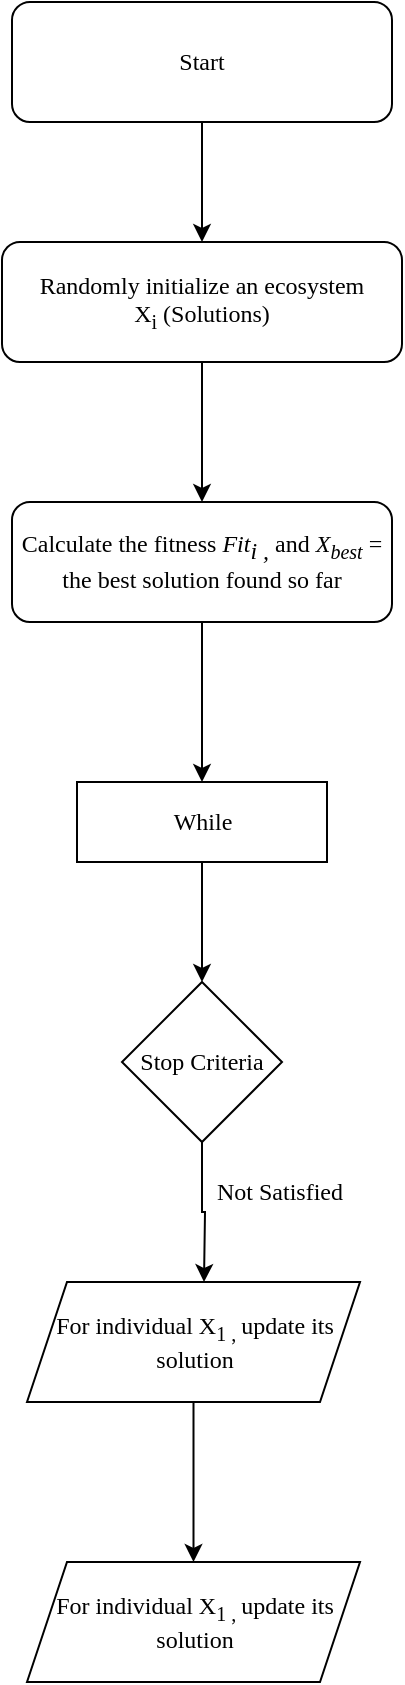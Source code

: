 <mxfile version="17.2.4" type="github"><diagram id="vWz2gWt1lDN3HIaEGDp6" name="Page-1"><mxGraphModel dx="652" dy="423" grid="1" gridSize="10" guides="1" tooltips="1" connect="1" arrows="1" fold="1" page="1" pageScale="1" pageWidth="827" pageHeight="1169" math="0" shadow="0"><root><mxCell id="0"/><mxCell id="1" parent="0"/><mxCell id="iMpa8P_aMfRplINEikf1-9" style="edgeStyle=orthogonalEdgeStyle;rounded=0;orthogonalLoop=1;jettySize=auto;html=1;exitX=0.5;exitY=1;exitDx=0;exitDy=0;entryX=0.5;entryY=0;entryDx=0;entryDy=0;fontFamily=Times New Roman;fontSize=12;" edge="1" parent="1" source="iMpa8P_aMfRplINEikf1-1" target="iMpa8P_aMfRplINEikf1-4"><mxGeometry relative="1" as="geometry"/></mxCell><mxCell id="iMpa8P_aMfRplINEikf1-1" value="&lt;font style=&quot;font-size: 12px&quot;&gt;Start&lt;/font&gt;" style="rounded=1;whiteSpace=wrap;html=1;fontFamily=Times New Roman;" vertex="1" parent="1"><mxGeometry x="280" y="80" width="190" height="60" as="geometry"/></mxCell><mxCell id="iMpa8P_aMfRplINEikf1-7" value="" style="edgeStyle=orthogonalEdgeStyle;rounded=0;orthogonalLoop=1;jettySize=auto;html=1;fontFamily=Times New Roman;fontSize=12;" edge="1" parent="1" source="iMpa8P_aMfRplINEikf1-4" target="iMpa8P_aMfRplINEikf1-6"><mxGeometry relative="1" as="geometry"/></mxCell><mxCell id="iMpa8P_aMfRplINEikf1-4" value="Randomly initialize an ecosystem X&lt;sub&gt;i&lt;/sub&gt;&amp;nbsp;(Solutions)" style="rounded=1;whiteSpace=wrap;html=1;fontFamily=Times New Roman;fontSize=12;" vertex="1" parent="1"><mxGeometry x="275" y="200" width="200" height="60" as="geometry"/></mxCell><mxCell id="iMpa8P_aMfRplINEikf1-11" value="" style="edgeStyle=orthogonalEdgeStyle;rounded=0;orthogonalLoop=1;jettySize=auto;html=1;fontFamily=Times New Roman;fontSize=12;" edge="1" parent="1" source="iMpa8P_aMfRplINEikf1-6"><mxGeometry relative="1" as="geometry"><mxPoint x="375" y="470" as="targetPoint"/></mxGeometry></mxCell><mxCell id="iMpa8P_aMfRplINEikf1-6" value="Calculate the fitness &lt;i&gt;Fit&lt;/i&gt;&lt;i style=&quot;vertical-align: sub&quot;&gt;i , &lt;/i&gt;and &lt;i&gt;X&lt;sub&gt;best&lt;/sub&gt;&amp;nbsp;&lt;/i&gt;= the best solution found so far" style="whiteSpace=wrap;html=1;fontFamily=Times New Roman;rounded=1;" vertex="1" parent="1"><mxGeometry x="280" y="330" width="190" height="60" as="geometry"/></mxCell><mxCell id="iMpa8P_aMfRplINEikf1-14" value="" style="edgeStyle=orthogonalEdgeStyle;rounded=0;orthogonalLoop=1;jettySize=auto;html=1;fontFamily=Times New Roman;fontSize=12;" edge="1" parent="1" source="iMpa8P_aMfRplINEikf1-12" target="iMpa8P_aMfRplINEikf1-13"><mxGeometry relative="1" as="geometry"/></mxCell><mxCell id="iMpa8P_aMfRplINEikf1-12" value="While" style="rounded=0;whiteSpace=wrap;html=1;fontFamily=Times New Roman;fontSize=12;" vertex="1" parent="1"><mxGeometry x="312.5" y="470" width="125" height="40" as="geometry"/></mxCell><mxCell id="iMpa8P_aMfRplINEikf1-16" value="" style="edgeStyle=orthogonalEdgeStyle;rounded=0;orthogonalLoop=1;jettySize=auto;html=1;fontFamily=Times New Roman;fontSize=12;" edge="1" parent="1" source="iMpa8P_aMfRplINEikf1-13"><mxGeometry relative="1" as="geometry"><mxPoint x="376.0" y="720" as="targetPoint"/></mxGeometry></mxCell><mxCell id="iMpa8P_aMfRplINEikf1-13" value="Stop Criteria" style="rhombus;whiteSpace=wrap;html=1;fontFamily=Times New Roman;rounded=0;" vertex="1" parent="1"><mxGeometry x="335" y="570" width="80" height="80" as="geometry"/></mxCell><mxCell id="iMpa8P_aMfRplINEikf1-18" value="Not Satisfied" style="text;html=1;strokeColor=none;fillColor=none;align=center;verticalAlign=middle;whiteSpace=wrap;rounded=0;fontFamily=Times New Roman;fontSize=12;" vertex="1" parent="1"><mxGeometry x="374" y="660" width="80" height="30" as="geometry"/></mxCell><mxCell id="iMpa8P_aMfRplINEikf1-21" value="" style="edgeStyle=orthogonalEdgeStyle;rounded=0;orthogonalLoop=1;jettySize=auto;html=1;fontFamily=Times New Roman;fontSize=12;" edge="1" parent="1" source="iMpa8P_aMfRplINEikf1-19" target="iMpa8P_aMfRplINEikf1-20"><mxGeometry relative="1" as="geometry"/></mxCell><mxCell id="iMpa8P_aMfRplINEikf1-19" value="For individual X&lt;sub&gt;1 , &lt;/sub&gt;update its solution" style="shape=parallelogram;perimeter=parallelogramPerimeter;whiteSpace=wrap;html=1;fixedSize=1;fontFamily=Times New Roman;fontSize=12;" vertex="1" parent="1"><mxGeometry x="287.5" y="720" width="166.5" height="60" as="geometry"/></mxCell><mxCell id="iMpa8P_aMfRplINEikf1-20" value="For individual X&lt;sub&gt;1 , &lt;/sub&gt;update its solution" style="shape=parallelogram;perimeter=parallelogramPerimeter;whiteSpace=wrap;html=1;fixedSize=1;fontFamily=Times New Roman;fontSize=12;" vertex="1" parent="1"><mxGeometry x="287.5" y="860" width="166.5" height="60" as="geometry"/></mxCell></root></mxGraphModel></diagram></mxfile>
